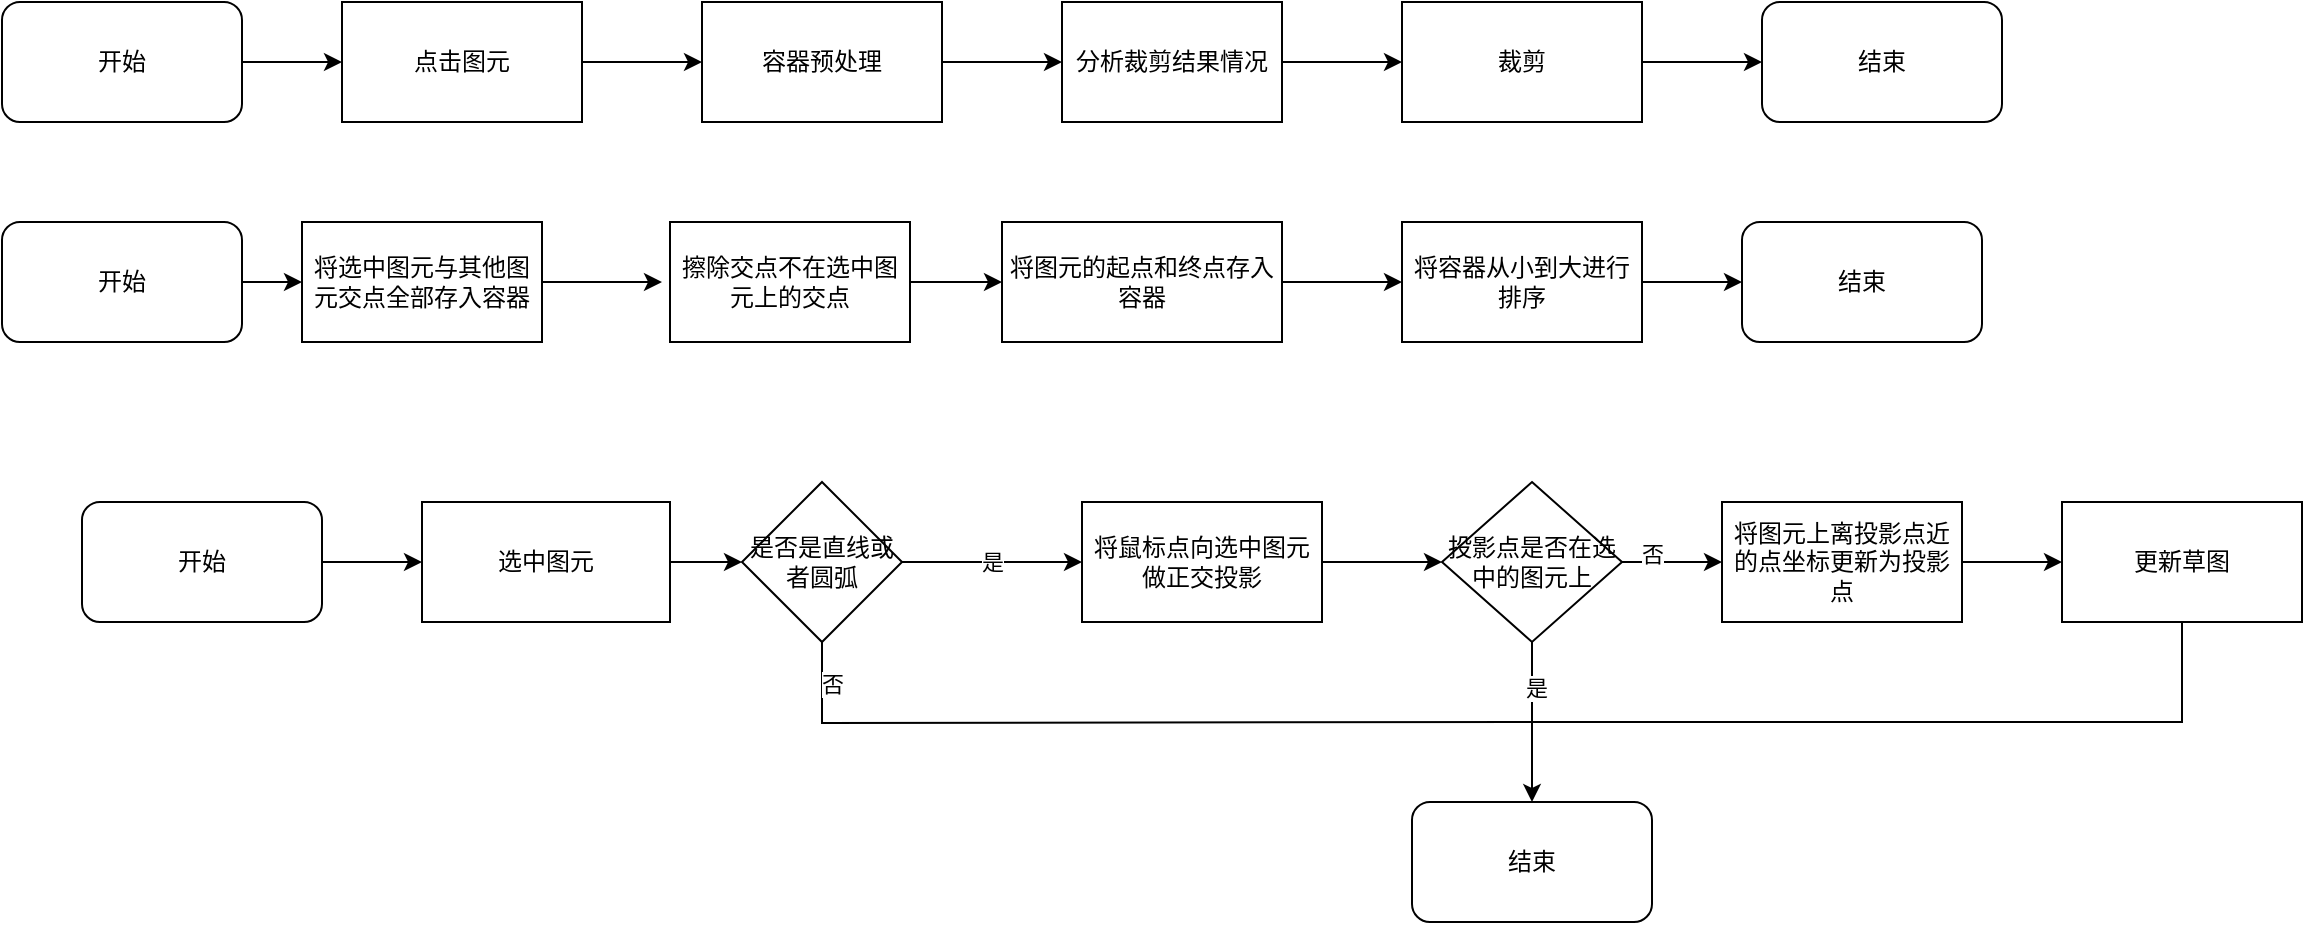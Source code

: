<mxfile version="21.0.4" type="github">
  <diagram name="第 1 页" id="mJHwze7i6DlVu6vwDOK6">
    <mxGraphModel dx="1720" dy="820" grid="1" gridSize="10" guides="1" tooltips="1" connect="1" arrows="1" fold="1" page="1" pageScale="1" pageWidth="827" pageHeight="1169" math="0" shadow="0">
      <root>
        <mxCell id="0" />
        <mxCell id="1" parent="0" />
        <mxCell id="r2CdzehN_HjlSvo2RU6R-2" style="edgeStyle=orthogonalEdgeStyle;rounded=0;orthogonalLoop=1;jettySize=auto;html=1;exitX=1;exitY=0.5;exitDx=0;exitDy=0;" edge="1" parent="1" source="r2CdzehN_HjlSvo2RU6R-1">
          <mxGeometry relative="1" as="geometry">
            <mxPoint x="190" y="150" as="targetPoint" />
          </mxGeometry>
        </mxCell>
        <mxCell id="r2CdzehN_HjlSvo2RU6R-1" value="开始" style="rounded=1;whiteSpace=wrap;html=1;" vertex="1" parent="1">
          <mxGeometry x="20" y="120" width="120" height="60" as="geometry" />
        </mxCell>
        <mxCell id="r2CdzehN_HjlSvo2RU6R-3" value="点击图元" style="rounded=0;whiteSpace=wrap;html=1;" vertex="1" parent="1">
          <mxGeometry x="190" y="120" width="120" height="60" as="geometry" />
        </mxCell>
        <mxCell id="r2CdzehN_HjlSvo2RU6R-4" value="" style="endArrow=classic;html=1;rounded=0;exitX=1;exitY=0.5;exitDx=0;exitDy=0;" edge="1" parent="1" source="r2CdzehN_HjlSvo2RU6R-3">
          <mxGeometry width="50" height="50" relative="1" as="geometry">
            <mxPoint x="360" y="190" as="sourcePoint" />
            <mxPoint x="370" y="150" as="targetPoint" />
          </mxGeometry>
        </mxCell>
        <mxCell id="r2CdzehN_HjlSvo2RU6R-5" value="容器预处理" style="rounded=0;whiteSpace=wrap;html=1;" vertex="1" parent="1">
          <mxGeometry x="370" y="120" width="120" height="60" as="geometry" />
        </mxCell>
        <mxCell id="r2CdzehN_HjlSvo2RU6R-6" value="" style="endArrow=classic;html=1;rounded=0;exitX=1;exitY=0.5;exitDx=0;exitDy=0;" edge="1" parent="1" source="r2CdzehN_HjlSvo2RU6R-5">
          <mxGeometry width="50" height="50" relative="1" as="geometry">
            <mxPoint x="580" y="190" as="sourcePoint" />
            <mxPoint x="550" y="150" as="targetPoint" />
          </mxGeometry>
        </mxCell>
        <mxCell id="r2CdzehN_HjlSvo2RU6R-7" value="分析裁剪结果情况" style="rounded=0;whiteSpace=wrap;html=1;" vertex="1" parent="1">
          <mxGeometry x="550" y="120" width="110" height="60" as="geometry" />
        </mxCell>
        <mxCell id="r2CdzehN_HjlSvo2RU6R-8" value="" style="endArrow=classic;html=1;rounded=0;exitX=1;exitY=0.5;exitDx=0;exitDy=0;" edge="1" parent="1" source="r2CdzehN_HjlSvo2RU6R-7">
          <mxGeometry width="50" height="50" relative="1" as="geometry">
            <mxPoint x="680" y="180" as="sourcePoint" />
            <mxPoint x="720" y="150" as="targetPoint" />
          </mxGeometry>
        </mxCell>
        <mxCell id="r2CdzehN_HjlSvo2RU6R-9" value="裁剪" style="rounded=0;whiteSpace=wrap;html=1;" vertex="1" parent="1">
          <mxGeometry x="720" y="120" width="120" height="60" as="geometry" />
        </mxCell>
        <mxCell id="r2CdzehN_HjlSvo2RU6R-10" value="" style="endArrow=classic;html=1;rounded=0;exitX=1;exitY=0.5;exitDx=0;exitDy=0;" edge="1" parent="1" source="r2CdzehN_HjlSvo2RU6R-9">
          <mxGeometry width="50" height="50" relative="1" as="geometry">
            <mxPoint x="880" y="180" as="sourcePoint" />
            <mxPoint x="900" y="150" as="targetPoint" />
          </mxGeometry>
        </mxCell>
        <mxCell id="r2CdzehN_HjlSvo2RU6R-11" value="结束" style="rounded=1;whiteSpace=wrap;html=1;" vertex="1" parent="1">
          <mxGeometry x="890" y="230" width="120" height="60" as="geometry" />
        </mxCell>
        <mxCell id="r2CdzehN_HjlSvo2RU6R-12" value="开始" style="rounded=1;whiteSpace=wrap;html=1;" vertex="1" parent="1">
          <mxGeometry x="20" y="230" width="120" height="60" as="geometry" />
        </mxCell>
        <mxCell id="r2CdzehN_HjlSvo2RU6R-13" value="将选中图元与其他图元交点全部存入容器" style="rounded=0;whiteSpace=wrap;html=1;" vertex="1" parent="1">
          <mxGeometry x="170" y="230" width="120" height="60" as="geometry" />
        </mxCell>
        <mxCell id="r2CdzehN_HjlSvo2RU6R-14" value="擦除交点不在选中图元上的交点" style="rounded=0;whiteSpace=wrap;html=1;" vertex="1" parent="1">
          <mxGeometry x="354" y="230" width="120" height="60" as="geometry" />
        </mxCell>
        <mxCell id="r2CdzehN_HjlSvo2RU6R-15" value="将图元的起点和终点存入容器" style="rounded=0;whiteSpace=wrap;html=1;" vertex="1" parent="1">
          <mxGeometry x="520" y="230" width="140" height="60" as="geometry" />
        </mxCell>
        <mxCell id="r2CdzehN_HjlSvo2RU6R-16" value="将容器从小到大进行排序" style="rounded=0;whiteSpace=wrap;html=1;" vertex="1" parent="1">
          <mxGeometry x="720" y="230" width="120" height="60" as="geometry" />
        </mxCell>
        <mxCell id="r2CdzehN_HjlSvo2RU6R-18" value="" style="endArrow=classic;html=1;rounded=0;exitX=1;exitY=0.5;exitDx=0;exitDy=0;entryX=0;entryY=0.5;entryDx=0;entryDy=0;" edge="1" parent="1" source="r2CdzehN_HjlSvo2RU6R-12" target="r2CdzehN_HjlSvo2RU6R-13">
          <mxGeometry width="50" height="50" relative="1" as="geometry">
            <mxPoint y="310" as="sourcePoint" />
            <mxPoint x="50" y="260" as="targetPoint" />
          </mxGeometry>
        </mxCell>
        <mxCell id="r2CdzehN_HjlSvo2RU6R-19" value="" style="endArrow=classic;html=1;rounded=0;exitX=1;exitY=0.5;exitDx=0;exitDy=0;" edge="1" parent="1" source="r2CdzehN_HjlSvo2RU6R-13">
          <mxGeometry width="50" height="50" relative="1" as="geometry">
            <mxPoint x="310" y="390" as="sourcePoint" />
            <mxPoint x="350" y="260" as="targetPoint" />
          </mxGeometry>
        </mxCell>
        <mxCell id="r2CdzehN_HjlSvo2RU6R-20" value="" style="endArrow=classic;html=1;rounded=0;exitX=1;exitY=0.5;exitDx=0;exitDy=0;entryX=0;entryY=0.5;entryDx=0;entryDy=0;" edge="1" parent="1" source="r2CdzehN_HjlSvo2RU6R-14" target="r2CdzehN_HjlSvo2RU6R-15">
          <mxGeometry width="50" height="50" relative="1" as="geometry">
            <mxPoint x="460" y="380" as="sourcePoint" />
            <mxPoint x="510" y="330" as="targetPoint" />
          </mxGeometry>
        </mxCell>
        <mxCell id="r2CdzehN_HjlSvo2RU6R-21" value="" style="endArrow=classic;html=1;rounded=0;exitX=1;exitY=0.5;exitDx=0;exitDy=0;entryX=0;entryY=0.5;entryDx=0;entryDy=0;" edge="1" parent="1" source="r2CdzehN_HjlSvo2RU6R-15" target="r2CdzehN_HjlSvo2RU6R-16">
          <mxGeometry width="50" height="50" relative="1" as="geometry">
            <mxPoint x="670" y="260" as="sourcePoint" />
            <mxPoint x="810" y="320" as="targetPoint" />
          </mxGeometry>
        </mxCell>
        <mxCell id="r2CdzehN_HjlSvo2RU6R-22" value="" style="endArrow=classic;html=1;rounded=0;exitX=1;exitY=0.5;exitDx=0;exitDy=0;entryX=0;entryY=0.5;entryDx=0;entryDy=0;" edge="1" parent="1" source="r2CdzehN_HjlSvo2RU6R-16">
          <mxGeometry width="50" height="50" relative="1" as="geometry">
            <mxPoint x="730" y="390" as="sourcePoint" />
            <mxPoint x="890" y="260" as="targetPoint" />
          </mxGeometry>
        </mxCell>
        <mxCell id="r2CdzehN_HjlSvo2RU6R-23" value="结束" style="rounded=1;whiteSpace=wrap;html=1;" vertex="1" parent="1">
          <mxGeometry x="900" y="120" width="120" height="60" as="geometry" />
        </mxCell>
        <mxCell id="r2CdzehN_HjlSvo2RU6R-47" style="edgeStyle=orthogonalEdgeStyle;rounded=0;orthogonalLoop=1;jettySize=auto;html=1;exitX=1;exitY=0.5;exitDx=0;exitDy=0;" edge="1" parent="1" source="r2CdzehN_HjlSvo2RU6R-46">
          <mxGeometry relative="1" as="geometry">
            <mxPoint x="230" y="400" as="targetPoint" />
          </mxGeometry>
        </mxCell>
        <mxCell id="r2CdzehN_HjlSvo2RU6R-46" value="开始" style="rounded=1;whiteSpace=wrap;html=1;" vertex="1" parent="1">
          <mxGeometry x="60" y="370" width="120" height="60" as="geometry" />
        </mxCell>
        <mxCell id="r2CdzehN_HjlSvo2RU6R-49" style="edgeStyle=orthogonalEdgeStyle;rounded=0;orthogonalLoop=1;jettySize=auto;html=1;exitX=1;exitY=0.5;exitDx=0;exitDy=0;" edge="1" parent="1" source="r2CdzehN_HjlSvo2RU6R-48">
          <mxGeometry relative="1" as="geometry">
            <mxPoint x="390" y="400" as="targetPoint" />
          </mxGeometry>
        </mxCell>
        <mxCell id="r2CdzehN_HjlSvo2RU6R-48" value="选中图元" style="rounded=0;whiteSpace=wrap;html=1;" vertex="1" parent="1">
          <mxGeometry x="230" y="370" width="124" height="60" as="geometry" />
        </mxCell>
        <mxCell id="r2CdzehN_HjlSvo2RU6R-50" value="是否是直线或者圆弧" style="rhombus;whiteSpace=wrap;html=1;" vertex="1" parent="1">
          <mxGeometry x="390" y="360" width="80" height="80" as="geometry" />
        </mxCell>
        <mxCell id="r2CdzehN_HjlSvo2RU6R-52" value="是" style="endArrow=classic;html=1;rounded=0;exitX=1;exitY=0.5;exitDx=0;exitDy=0;" edge="1" parent="1" source="r2CdzehN_HjlSvo2RU6R-50">
          <mxGeometry width="50" height="50" relative="1" as="geometry">
            <mxPoint x="610" y="310" as="sourcePoint" />
            <mxPoint x="560" y="400" as="targetPoint" />
          </mxGeometry>
        </mxCell>
        <mxCell id="r2CdzehN_HjlSvo2RU6R-53" value="将鼠标点向选中图元做正交投影" style="rounded=0;whiteSpace=wrap;html=1;" vertex="1" parent="1">
          <mxGeometry x="560" y="370" width="120" height="60" as="geometry" />
        </mxCell>
        <mxCell id="r2CdzehN_HjlSvo2RU6R-54" value="" style="endArrow=classic;html=1;rounded=0;exitX=1;exitY=0.5;exitDx=0;exitDy=0;" edge="1" parent="1" source="r2CdzehN_HjlSvo2RU6R-53">
          <mxGeometry width="50" height="50" relative="1" as="geometry">
            <mxPoint x="610" y="390" as="sourcePoint" />
            <mxPoint x="740" y="400" as="targetPoint" />
          </mxGeometry>
        </mxCell>
        <mxCell id="r2CdzehN_HjlSvo2RU6R-55" value="投影点是否在选中的图元上" style="rhombus;whiteSpace=wrap;html=1;" vertex="1" parent="1">
          <mxGeometry x="740" y="360" width="90" height="80" as="geometry" />
        </mxCell>
        <mxCell id="r2CdzehN_HjlSvo2RU6R-56" value="" style="endArrow=classic;html=1;rounded=0;exitX=1;exitY=0.5;exitDx=0;exitDy=0;" edge="1" parent="1" source="r2CdzehN_HjlSvo2RU6R-55">
          <mxGeometry width="50" height="50" relative="1" as="geometry">
            <mxPoint x="610" y="380" as="sourcePoint" />
            <mxPoint x="880" y="400" as="targetPoint" />
          </mxGeometry>
        </mxCell>
        <mxCell id="r2CdzehN_HjlSvo2RU6R-57" value="否" style="edgeLabel;html=1;align=center;verticalAlign=middle;resizable=0;points=[];" vertex="1" connectable="0" parent="r2CdzehN_HjlSvo2RU6R-56">
          <mxGeometry x="-0.416" y="4" relative="1" as="geometry">
            <mxPoint as="offset" />
          </mxGeometry>
        </mxCell>
        <mxCell id="r2CdzehN_HjlSvo2RU6R-58" value="将图元上离投影点近的点坐标更新为投影点" style="rounded=0;whiteSpace=wrap;html=1;" vertex="1" parent="1">
          <mxGeometry x="880" y="370" width="120" height="60" as="geometry" />
        </mxCell>
        <mxCell id="r2CdzehN_HjlSvo2RU6R-60" value="更新草图" style="rounded=0;whiteSpace=wrap;html=1;" vertex="1" parent="1">
          <mxGeometry x="1050" y="370" width="120" height="60" as="geometry" />
        </mxCell>
        <mxCell id="r2CdzehN_HjlSvo2RU6R-62" value="" style="endArrow=classic;html=1;rounded=0;exitX=1;exitY=0.5;exitDx=0;exitDy=0;entryX=0;entryY=0.5;entryDx=0;entryDy=0;" edge="1" parent="1" source="r2CdzehN_HjlSvo2RU6R-58" target="r2CdzehN_HjlSvo2RU6R-60">
          <mxGeometry width="50" height="50" relative="1" as="geometry">
            <mxPoint x="980" y="530" as="sourcePoint" />
            <mxPoint x="1030" y="480" as="targetPoint" />
          </mxGeometry>
        </mxCell>
        <mxCell id="r2CdzehN_HjlSvo2RU6R-67" value="" style="endArrow=none;html=1;rounded=0;entryX=0.5;entryY=1;entryDx=0;entryDy=0;edgeStyle=orthogonalEdgeStyle;" edge="1" parent="1" target="r2CdzehN_HjlSvo2RU6R-60">
          <mxGeometry width="50" height="50" relative="1" as="geometry">
            <mxPoint x="780" y="480" as="sourcePoint" />
            <mxPoint x="1020" y="490" as="targetPoint" />
            <Array as="points">
              <mxPoint x="1110" y="480" />
            </Array>
          </mxGeometry>
        </mxCell>
        <mxCell id="r2CdzehN_HjlSvo2RU6R-68" value="" style="endArrow=none;html=1;rounded=0;entryX=0.5;entryY=1;entryDx=0;entryDy=0;edgeStyle=orthogonalEdgeStyle;" edge="1" parent="1" target="r2CdzehN_HjlSvo2RU6R-50">
          <mxGeometry width="50" height="50" relative="1" as="geometry">
            <mxPoint x="780" y="480" as="sourcePoint" />
            <mxPoint x="380" y="460" as="targetPoint" />
          </mxGeometry>
        </mxCell>
        <mxCell id="r2CdzehN_HjlSvo2RU6R-69" value="否" style="edgeLabel;html=1;align=center;verticalAlign=middle;resizable=0;points=[];" vertex="1" connectable="0" parent="r2CdzehN_HjlSvo2RU6R-68">
          <mxGeometry x="0.752" y="-3" relative="1" as="geometry">
            <mxPoint x="-3" y="-17" as="offset" />
          </mxGeometry>
        </mxCell>
        <mxCell id="r2CdzehN_HjlSvo2RU6R-70" value="结束" style="rounded=1;whiteSpace=wrap;html=1;" vertex="1" parent="1">
          <mxGeometry x="725" y="520" width="120" height="60" as="geometry" />
        </mxCell>
        <mxCell id="r2CdzehN_HjlSvo2RU6R-72" value="" style="endArrow=classic;html=1;rounded=0;exitX=0.5;exitY=1;exitDx=0;exitDy=0;entryX=0.5;entryY=0;entryDx=0;entryDy=0;" edge="1" parent="1" source="r2CdzehN_HjlSvo2RU6R-55" target="r2CdzehN_HjlSvo2RU6R-70">
          <mxGeometry width="50" height="50" relative="1" as="geometry">
            <mxPoint x="860" y="570" as="sourcePoint" />
            <mxPoint x="910" y="520" as="targetPoint" />
          </mxGeometry>
        </mxCell>
        <mxCell id="r2CdzehN_HjlSvo2RU6R-73" value="是" style="edgeLabel;html=1;align=center;verticalAlign=middle;resizable=0;points=[];" vertex="1" connectable="0" parent="r2CdzehN_HjlSvo2RU6R-72">
          <mxGeometry x="-0.43" y="2" relative="1" as="geometry">
            <mxPoint as="offset" />
          </mxGeometry>
        </mxCell>
      </root>
    </mxGraphModel>
  </diagram>
</mxfile>
